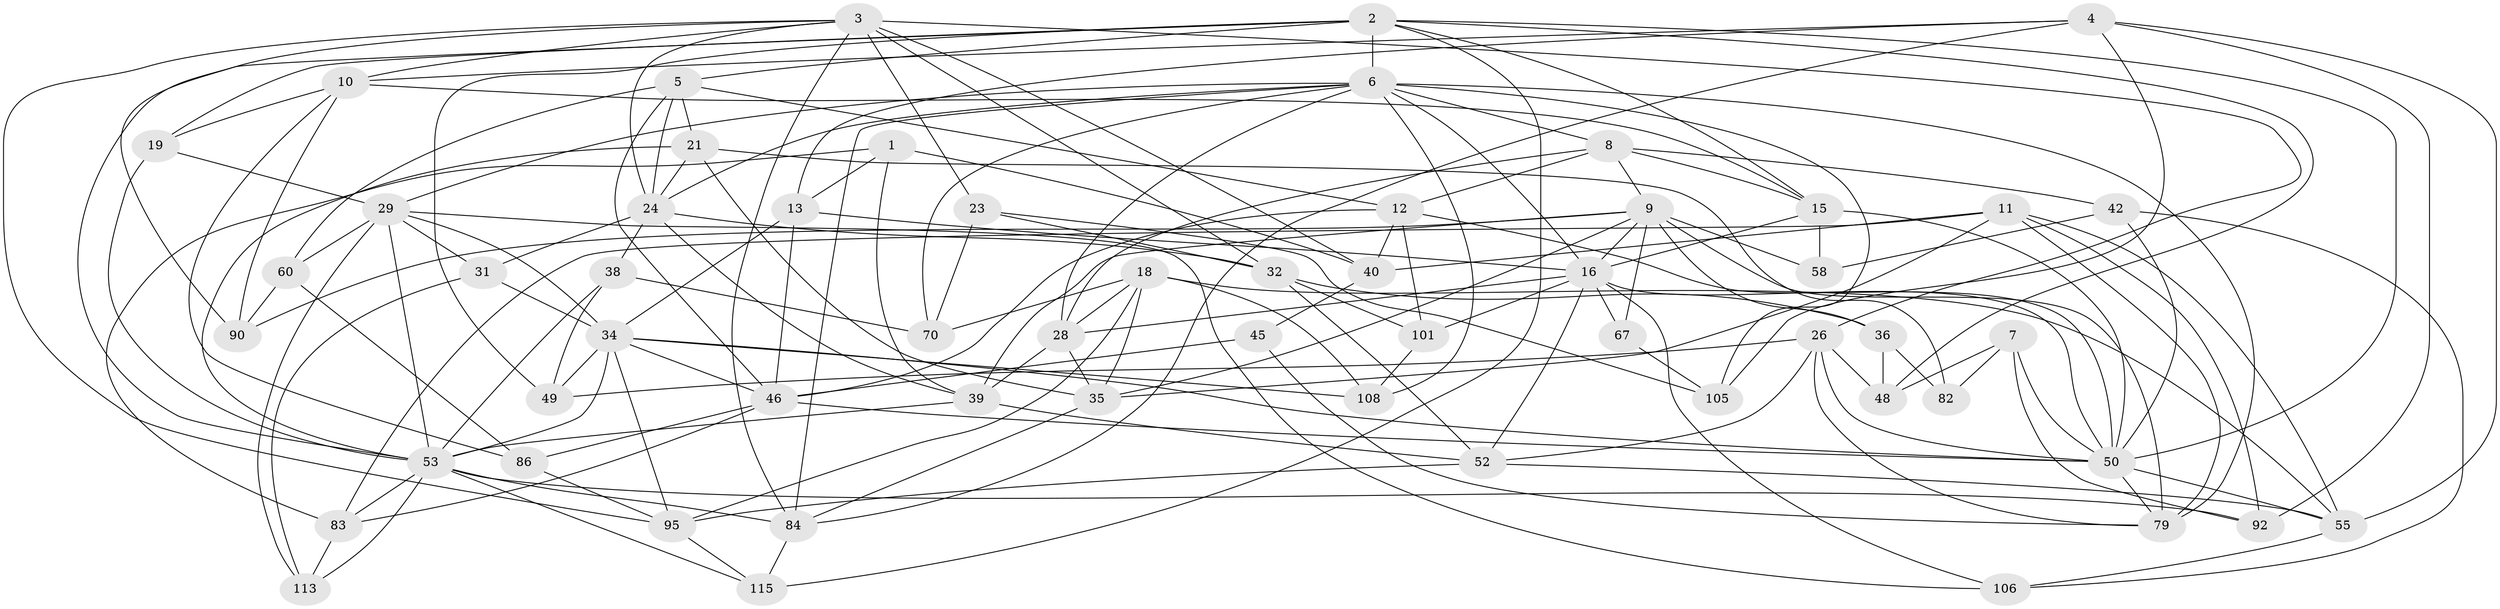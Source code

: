 // original degree distribution, {4: 1.0}
// Generated by graph-tools (version 1.1) at 2025/16/03/09/25 04:16:27]
// undirected, 58 vertices, 164 edges
graph export_dot {
graph [start="1"]
  node [color=gray90,style=filled];
  1;
  2 [super="+20+71"];
  3 [super="+59+103+43"];
  4 [super="+65"];
  5 [super="+44"];
  6 [super="+27+25+73"];
  7;
  8 [super="+17"];
  9 [super="+77+41"];
  10 [super="+14"];
  11 [super="+33"];
  12 [super="+78"];
  13 [super="+37"];
  15 [super="+114+117"];
  16 [super="+61+102"];
  18 [super="+66"];
  19;
  21 [super="+22"];
  23;
  24 [super="+30+57"];
  26 [super="+104"];
  28 [super="+47"];
  29 [super="+81+56"];
  31;
  32 [super="+54"];
  34 [super="+51"];
  35 [super="+63"];
  36;
  38;
  39 [super="+74"];
  40 [super="+116"];
  42;
  45;
  46 [super="+62+85+109"];
  48;
  49;
  50 [super="+87+89"];
  52 [super="+76"];
  53 [super="+68+93+88"];
  55 [super="+80+69"];
  58;
  60;
  67;
  70;
  79 [super="+91"];
  82;
  83 [super="+94"];
  84 [super="+96"];
  86;
  90;
  92;
  95 [super="+99"];
  101;
  105;
  106;
  108;
  113;
  115;
  1 -- 83;
  1 -- 40;
  1 -- 13;
  1 -- 39;
  2 -- 19;
  2 -- 15;
  2 -- 49;
  2 -- 48;
  2 -- 115;
  2 -- 5;
  2 -- 6 [weight=2];
  2 -- 50;
  2 -- 53;
  3 -- 40 [weight=2];
  3 -- 90;
  3 -- 23;
  3 -- 24;
  3 -- 95;
  3 -- 32;
  3 -- 26;
  3 -- 84;
  3 -- 10;
  4 -- 92;
  4 -- 105;
  4 -- 13;
  4 -- 55;
  4 -- 84;
  4 -- 10;
  5 -- 60;
  5 -- 46;
  5 -- 24;
  5 -- 12;
  5 -- 21;
  6 -- 8;
  6 -- 16;
  6 -- 84;
  6 -- 70;
  6 -- 108;
  6 -- 29;
  6 -- 28;
  6 -- 24;
  6 -- 105;
  6 -- 79;
  7 -- 50;
  7 -- 82;
  7 -- 92;
  7 -- 48;
  8 -- 9;
  8 -- 15;
  8 -- 42;
  8 -- 12;
  8 -- 28;
  9 -- 67 [weight=2];
  9 -- 35;
  9 -- 36;
  9 -- 90;
  9 -- 58;
  9 -- 39;
  9 -- 16;
  9 -- 79;
  10 -- 90;
  10 -- 86;
  10 -- 15;
  10 -- 19;
  11 -- 92;
  11 -- 79;
  11 -- 35;
  11 -- 40;
  11 -- 83;
  11 -- 55;
  12 -- 101;
  12 -- 40;
  12 -- 46;
  12 -- 50;
  13 -- 34;
  13 -- 46 [weight=2];
  13 -- 16;
  15 -- 58 [weight=2];
  15 -- 16;
  15 -- 50 [weight=2];
  16 -- 52;
  16 -- 67;
  16 -- 101;
  16 -- 106;
  16 -- 28;
  16 -- 50;
  18 -- 70;
  18 -- 55;
  18 -- 35;
  18 -- 108;
  18 -- 28;
  18 -- 95;
  19 -- 29;
  19 -- 53;
  21 -- 35;
  21 -- 82 [weight=2];
  21 -- 24;
  21 -- 53;
  23 -- 105;
  23 -- 70;
  23 -- 32;
  24 -- 38;
  24 -- 31;
  24 -- 39;
  24 -- 32;
  26 -- 49;
  26 -- 50;
  26 -- 48;
  26 -- 52;
  26 -- 79;
  28 -- 35;
  28 -- 39;
  29 -- 31;
  29 -- 106;
  29 -- 60;
  29 -- 113;
  29 -- 34;
  29 -- 53;
  31 -- 113;
  31 -- 34;
  32 -- 101;
  32 -- 52;
  32 -- 36;
  34 -- 108;
  34 -- 46;
  34 -- 49;
  34 -- 95;
  34 -- 53 [weight=2];
  34 -- 50;
  35 -- 84;
  36 -- 48;
  36 -- 82;
  38 -- 49;
  38 -- 70;
  38 -- 53;
  39 -- 52;
  39 -- 53;
  40 -- 45;
  42 -- 106;
  42 -- 58;
  42 -- 50;
  45 -- 79;
  45 -- 46 [weight=2];
  46 -- 86;
  46 -- 83;
  46 -- 50;
  50 -- 55;
  50 -- 79;
  52 -- 95;
  52 -- 55;
  53 -- 92;
  53 -- 83 [weight=2];
  53 -- 113;
  53 -- 84;
  53 -- 115;
  55 -- 106;
  60 -- 86;
  60 -- 90;
  67 -- 105;
  83 -- 113;
  84 -- 115;
  86 -- 95;
  95 -- 115;
  101 -- 108;
}
